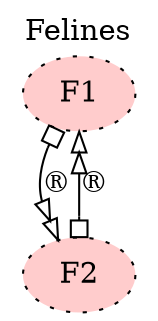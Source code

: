 digraph {graph[label=Felines,labelloc=tl,labelfontsize=12];
"F1"[shape=oval,fillcolor="#FFCCCC",style ="filled,dotted",label="F1"];
"F2"[shape=oval,fillcolor="#FFCCCC",style ="filled,dotted",label="F2"];

"F1"->"F2"[label=®,dir=both,arrowtail=obox,arrowhead=emptyempty];
"F2"->"F1"[label=®,dir=both,arrowtail=obox,arrowhead=emptyempty];
}